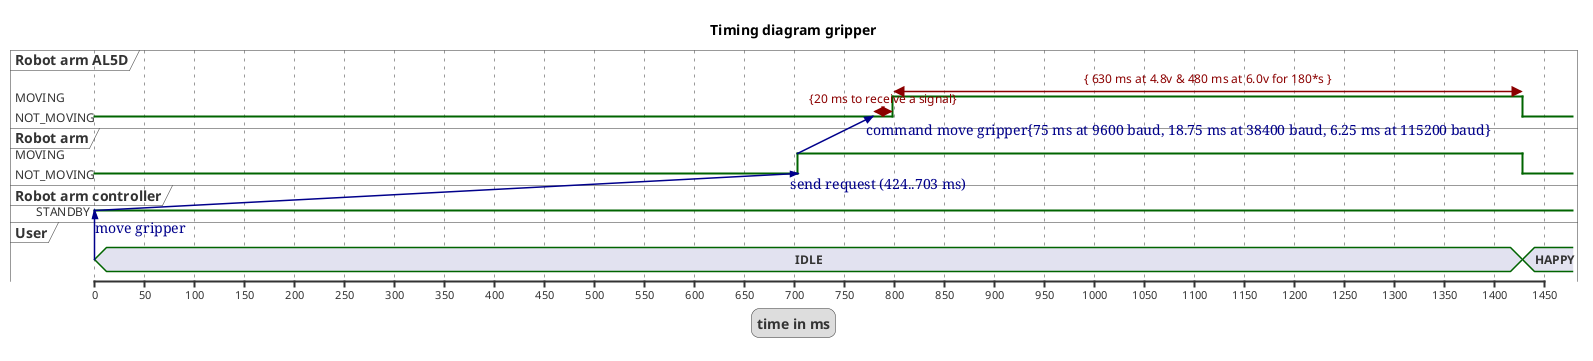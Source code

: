 @startuml timing diagram gripper
Title Timing diagram gripper
robust "Robot arm AL5D" as AL5D
robust "Robot arm" as System
robust "Robot arm controller" as Controller
concise "User" as User
scale 50 as 50 pixels

legend
time in ms
end legend

@0
AL5D is NOT_MOVING
System is NOT_MOVING
Controller is STANDBY
User is IDLE

@0
User -> Controller : move gripper
User is WAITING

@+0
Controller -> System@+703 : send request (424..703 ms)

@+703
System is MOVING

@+0
System -> AL5D@+75 : command move gripper{75 ms at 9600 baud, 18.75 ms at 38400 baud, 6.25 ms at 115200 baud}

@+75
AL5D@+0 <-> @+20 : {20 ms to receive a signal}

@+20
AL5D IS MOVING
AL5D@+0 <-> @+630 : { 630 ms at 4.8v & 480 ms at 6.0v for 180*s }

@+630
AL5D IS NOT_MOVING
System IS NOT_MOVING

@+0
User is HAPPY


@enduml